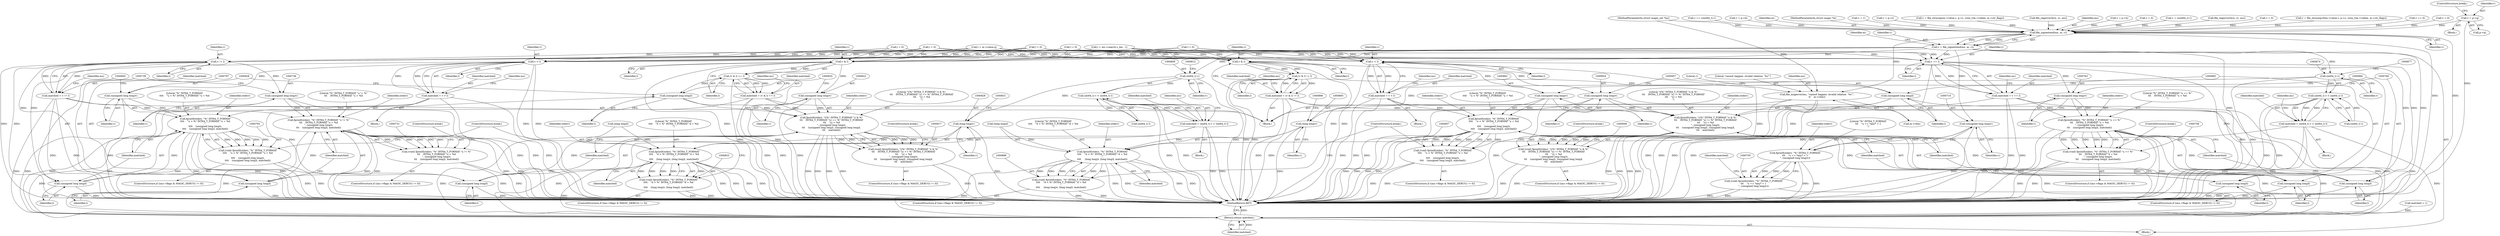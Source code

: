 digraph "0_file_74cafd7de9ec99a14f4480927580e501c8f852c3@pointer" {
"1000178" [label="(Call,v = p->q)"];
"1000686" [label="(Call,file_signextend(ms, m, v))"];
"1000684" [label="(Call,v = file_signextend(ms, m, v))"];
"1000709" [label="(Call,(unsigned long long)v)"];
"1000706" [label="(Call,fprintf(stderr, \"%\" INT64_T_FORMAT\n\t\t\t    \"u == *any* = 1\n\", (unsigned long long)v))"];
"1000704" [label="(Call,(void) fprintf(stderr, \"%\" INT64_T_FORMAT\n\t\t\t    \"u == *any* = 1\n\", (unsigned long long)v))"];
"1000719" [label="(Call,v != l)"];
"1000717" [label="(Call,matched = v != l)"];
"1000732" [label="(Call,fprintf(stderr, \"%\" INT64_T_FORMAT \"u != %\"\n\t\t\t    INT64_T_FORMAT \"u = %d\n\", (unsigned long long)v,\n\t\t\t    (unsigned long long)l, matched))"];
"1000730" [label="(Call,(void) fprintf(stderr, \"%\" INT64_T_FORMAT \"u != %\"\n\t\t\t    INT64_T_FORMAT \"u = %d\n\", (unsigned long long)v,\n\t\t\t    (unsigned long long)l, matched))"];
"1000974" [label="(Return,return matched;)"];
"1000735" [label="(Call,(unsigned long long)v)"];
"1000738" [label="(Call,(unsigned long long)l)"];
"1000746" [label="(Call,v == l)"];
"1000744" [label="(Call,matched = v == l)"];
"1000759" [label="(Call,fprintf(stderr, \"%\" INT64_T_FORMAT \"u == %\"\n\t\t\t    INT64_T_FORMAT \"u = %d\n\", (unsigned long long)v,\n\t\t\t    (unsigned long long)l, matched))"];
"1000757" [label="(Call,(void) fprintf(stderr, \"%\" INT64_T_FORMAT \"u == %\"\n\t\t\t    INT64_T_FORMAT \"u = %d\n\", (unsigned long long)v,\n\t\t\t    (unsigned long long)l, matched))"];
"1000762" [label="(Call,(unsigned long long)v)"];
"1000765" [label="(Call,(unsigned long long)l)"];
"1000780" [label="(Call,v > l)"];
"1000778" [label="(Call,matched = v > l)"];
"1000793" [label="(Call,fprintf(stderr, \"%\" INT64_T_FORMAT\n\t\t\t\t    \"u > %\" INT64_T_FORMAT \"u = %d\n\",\n\t\t\t\t    (unsigned long long)v,\n\t\t\t\t    (unsigned long long)l, matched))"];
"1000791" [label="(Call,(void) fprintf(stderr, \"%\" INT64_T_FORMAT\n\t\t\t\t    \"u > %\" INT64_T_FORMAT \"u = %d\n\",\n\t\t\t\t    (unsigned long long)v,\n\t\t\t\t    (unsigned long long)l, matched))"];
"1000796" [label="(Call,(unsigned long long)v)"];
"1000799" [label="(Call,(unsigned long long)l)"];
"1000808" [label="(Call,(int64_t) v)"];
"1000807" [label="(Call,(int64_t) v > (int64_t) l)"];
"1000805" [label="(Call,matched = (int64_t) v > (int64_t) l)"];
"1000824" [label="(Call,fprintf(stderr, \"%\" INT64_T_FORMAT\n\t\t\t\t    \"d > %\" INT64_T_FORMAT \"d = %d\n\",\n\t\t\t\t    (long long)v, (long long)l, matched))"];
"1000822" [label="(Call,(void) fprintf(stderr, \"%\" INT64_T_FORMAT\n\t\t\t\t    \"d > %\" INT64_T_FORMAT \"d = %d\n\",\n\t\t\t\t    (long long)v, (long long)l, matched))"];
"1000827" [label="(Call,(long long)v)"];
"1000845" [label="(Call,v < l)"];
"1000843" [label="(Call,matched = v < l)"];
"1000858" [label="(Call,fprintf(stderr, \"%\" INT64_T_FORMAT\n\t\t\t\t    \"u < %\" INT64_T_FORMAT \"u = %d\n\",\n\t\t\t\t    (unsigned long long)v,\n\t\t\t\t    (unsigned long long)l, matched))"];
"1000856" [label="(Call,(void) fprintf(stderr, \"%\" INT64_T_FORMAT\n\t\t\t\t    \"u < %\" INT64_T_FORMAT \"u = %d\n\",\n\t\t\t\t    (unsigned long long)v,\n\t\t\t\t    (unsigned long long)l, matched))"];
"1000861" [label="(Call,(unsigned long long)v)"];
"1000864" [label="(Call,(unsigned long long)l)"];
"1000873" [label="(Call,(int64_t) v)"];
"1000872" [label="(Call,(int64_t) v < (int64_t) l)"];
"1000870" [label="(Call,matched = (int64_t) v < (int64_t) l)"];
"1000889" [label="(Call,fprintf(stderr, \"%\" INT64_T_FORMAT\n\t\t\t\t    \"d < %\" INT64_T_FORMAT \"d = %d\n\",\n\t\t\t\t     (long long)v, (long long)l, matched))"];
"1000887" [label="(Call,(void) fprintf(stderr, \"%\" INT64_T_FORMAT\n\t\t\t\t    \"d < %\" INT64_T_FORMAT \"d = %d\n\",\n\t\t\t\t     (long long)v, (long long)l, matched))"];
"1000892" [label="(Call,(long long)v)"];
"1000904" [label="(Call,v & l)"];
"1000903" [label="(Call,(v & l) == l)"];
"1000901" [label="(Call,matched = (v & l) == l)"];
"1000918" [label="(Call,fprintf(stderr, \"((%\" INT64_T_FORMAT \"x & %\"\n\t\t\t    INT64_T_FORMAT \"x) == %\" INT64_T_FORMAT\n\t\t\t    \"x) = %d\n\", (unsigned long long)v,\n\t\t\t    (unsigned long long)l, (unsigned long long)l,\n\t\t\t    matched))"];
"1000916" [label="(Call,(void) fprintf(stderr, \"((%\" INT64_T_FORMAT \"x & %\"\n\t\t\t    INT64_T_FORMAT \"x) == %\" INT64_T_FORMAT\n\t\t\t    \"x) = %d\n\", (unsigned long long)v,\n\t\t\t    (unsigned long long)l, (unsigned long long)l,\n\t\t\t    matched))"];
"1000924" [label="(Call,(unsigned long long)l)"];
"1000927" [label="(Call,(unsigned long long)l)"];
"1000921" [label="(Call,(unsigned long long)v)"];
"1000936" [label="(Call,v & l)"];
"1000935" [label="(Call,(v & l) != l)"];
"1000933" [label="(Call,matched = (v & l) != l)"];
"1000950" [label="(Call,fprintf(stderr, \"((%\" INT64_T_FORMAT \"x & %\"\n\t\t\t    INT64_T_FORMAT \"x) != %\" INT64_T_FORMAT\n\t\t\t    \"x) = %d\n\", (unsigned long long)v,\n\t\t\t    (unsigned long long)l, (unsigned long long)l,\n\t\t\t    matched))"];
"1000948" [label="(Call,(void) fprintf(stderr, \"((%\" INT64_T_FORMAT \"x & %\"\n\t\t\t    INT64_T_FORMAT \"x) != %\" INT64_T_FORMAT\n\t\t\t    \"x) = %d\n\", (unsigned long long)v,\n\t\t\t    (unsigned long long)l, (unsigned long long)l,\n\t\t\t    matched))"];
"1000956" [label="(Call,(unsigned long long)l)"];
"1000959" [label="(Call,(unsigned long long)l)"];
"1000953" [label="(Call,(unsigned long long)v)"];
"1000965" [label="(Call,file_magerror(ms, \"cannot happen: invalid relation `%c'\",\n\t\t    m->reln))"];
"1000713" [label="(Identifier,matched)"];
"1000694" [label="(Block,)"];
"1000811" [label="(Call,(int64_t) l)"];
"1000183" [label="(ControlStructure,break;)"];
"1000179" [label="(Identifier,v)"];
"1000807" [label="(Call,(int64_t) v > (int64_t) l)"];
"1000937" [label="(Identifier,v)"];
"1000749" [label="(ControlStructure,if ((ms->flags & MAGIC_DEBUG) != 0))"];
"1000689" [label="(Identifier,v)"];
"1000952" [label="(Literal,\"((%\" INT64_T_FORMAT \"x & %\"\n\t\t\t    INT64_T_FORMAT \"x) != %\" INT64_T_FORMAT\n\t\t\t    \"x) = %d\n\")"];
"1000692" [label="(Identifier,m)"];
"1000891" [label="(Literal,\"%\" INT64_T_FORMAT\n\t\t\t\t    \"d < %\" INT64_T_FORMAT \"d = %d\n\")"];
"1000948" [label="(Call,(void) fprintf(stderr, \"((%\" INT64_T_FORMAT \"x & %\"\n\t\t\t    INT64_T_FORMAT \"x) != %\" INT64_T_FORMAT\n\t\t\t    \"x) = %d\n\", (unsigned long long)v,\n\t\t\t    (unsigned long long)l, (unsigned long long)l,\n\t\t\t    matched))"];
"1000902" [label="(Identifier,matched)"];
"1000721" [label="(Identifier,l)"];
"1000748" [label="(Identifier,l)"];
"1000866" [label="(Identifier,l)"];
"1000717" [label="(Call,matched = v != l)"];
"1000860" [label="(Literal,\"%\" INT64_T_FORMAT\n\t\t\t\t    \"u < %\" INT64_T_FORMAT \"u = %d\n\")"];
"1000761" [label="(Literal,\"%\" INT64_T_FORMAT \"u == %\"\n\t\t\t    INT64_T_FORMAT \"u = %d\n\")"];
"1000834" [label="(ControlStructure,break;)"];
"1000908" [label="(ControlStructure,if ((ms->flags & MAGIC_DEBUG) != 0))"];
"1000740" [label="(Identifier,l)"];
"1000704" [label="(Call,(void) fprintf(stderr, \"%\" INT64_T_FORMAT\n\t\t\t    \"u == *any* = 1\n\", (unsigned long long)v))"];
"1000804" [label="(Block,)"];
"1000712" [label="(Call,matched = 1)"];
"1000876" [label="(Call,(int64_t) l)"];
"1000963" [label="(ControlStructure,break;)"];
"1000747" [label="(Identifier,v)"];
"1000871" [label="(Identifier,matched)"];
"1000935" [label="(Call,(v & l) != l)"];
"1000903" [label="(Call,(v & l) == l)"];
"1000399" [label="(Call,l = 0)"];
"1000904" [label="(Call,v & l)"];
"1000973" [label="(Literal,1)"];
"1000319" [label="(Call,v = 0)"];
"1000940" [label="(ControlStructure,if ((ms->flags & MAGIC_DEBUG) != 0))"];
"1000901" [label="(Call,matched = (v & l) == l)"];
"1000879" [label="(ControlStructure,if ((ms->flags & MAGIC_DEBUG) != 0))"];
"1000808" [label="(Call,(int64_t) v)"];
"1000810" [label="(Identifier,v)"];
"1000760" [label="(Identifier,stderr)"];
"1000953" [label="(Call,(unsigned long long)v)"];
"1000829" [label="(Identifier,v)"];
"1000892" [label="(Call,(long long)v)"];
"1000178" [label="(Call,v = p->q)"];
"1000976" [label="(MethodReturn,RET)"];
"1000765" [label="(Call,(unsigned long long)l)"];
"1000737" [label="(Identifier,v)"];
"1000858" [label="(Call,fprintf(stderr, \"%\" INT64_T_FORMAT\n\t\t\t\t    \"u < %\" INT64_T_FORMAT \"u = %d\n\",\n\t\t\t\t    (unsigned long long)v,\n\t\t\t\t    (unsigned long long)l, matched))"];
"1000742" [label="(ControlStructure,break;)"];
"1000685" [label="(Identifier,v)"];
"1000762" [label="(Call,(unsigned long long)v)"];
"1000929" [label="(Identifier,l)"];
"1000131" [label="(Block,)"];
"1000764" [label="(Identifier,v)"];
"1000711" [label="(Identifier,v)"];
"1000806" [label="(Identifier,matched)"];
"1000845" [label="(Call,v < l)"];
"1000686" [label="(Call,file_signextend(ms, m, v))"];
"1000873" [label="(Call,(int64_t) v)"];
"1000863" [label="(Identifier,v)"];
"1000706" [label="(Call,fprintf(stderr, \"%\" INT64_T_FORMAT\n\t\t\t    \"u == *any* = 1\n\", (unsigned long long)v))"];
"1000959" [label="(Call,(unsigned long long)l)"];
"1000648" [label="(Call,v = (uint64_t)-1)"];
"1000975" [label="(Identifier,matched)"];
"1000918" [label="(Call,fprintf(stderr, \"((%\" INT64_T_FORMAT \"x & %\"\n\t\t\t    INT64_T_FORMAT \"x) == %\" INT64_T_FORMAT\n\t\t\t    \"x) = %d\n\", (unsigned long long)v,\n\t\t\t    (unsigned long long)l, (unsigned long long)l,\n\t\t\t    matched))"];
"1000883" [label="(Identifier,ms)"];
"1000847" [label="(Identifier,l)"];
"1000509" [label="(Call,file_regerror(&rx, rc, ms))"];
"1000325" [label="(Call,l = 0)"];
"1000795" [label="(Literal,\"%\" INT64_T_FORMAT\n\t\t\t\t    \"u > %\" INT64_T_FORMAT \"u = %d\n\")"];
"1000966" [label="(Identifier,ms)"];
"1000887" [label="(Call,(void) fprintf(stderr, \"%\" INT64_T_FORMAT\n\t\t\t\t    \"d < %\" INT64_T_FORMAT \"d = %d\n\",\n\t\t\t\t     (long long)v, (long long)l, matched))"];
"1000732" [label="(Call,fprintf(stderr, \"%\" INT64_T_FORMAT \"u != %\"\n\t\t\t    INT64_T_FORMAT \"u = %d\n\", (unsigned long long)v,\n\t\t\t    (unsigned long long)l, matched))"];
"1000524" [label="(Call,l = ms->search.s_len - 1)"];
"1000814" [label="(ControlStructure,if ((ms->flags & MAGIC_DEBUG) != 0))"];
"1000842" [label="(Block,)"];
"1000708" [label="(Literal,\"%\" INT64_T_FORMAT\n\t\t\t    \"u == *any* = 1\n\")"];
"1000402" [label="(Call,v = 0)"];
"1000852" [label="(Identifier,ms)"];
"1000825" [label="(Identifier,stderr)"];
"1000830" [label="(Call,(long long)l)"];
"1000316" [label="(Call,l = 0)"];
"1000844" [label="(Identifier,matched)"];
"1000779" [label="(Identifier,matched)"];
"1000974" [label="(Return,return matched;)"];
"1000864" [label="(Call,(unsigned long long)l)"];
"1000735" [label="(Call,(unsigned long long)v)"];
"1000919" [label="(Identifier,stderr)"];
"1000768" [label="(Identifier,matched)"];
"1000350" [label="(Call,l = 0)"];
"1000107" [label="(Call,l = m->value.q)"];
"1000744" [label="(Call,matched = v == l)"];
"1000916" [label="(Call,(void) fprintf(stderr, \"((%\" INT64_T_FORMAT \"x & %\"\n\t\t\t    INT64_T_FORMAT \"x) == %\" INT64_T_FORMAT\n\t\t\t    \"x) = %d\n\", (unsigned long long)v,\n\t\t\t    (unsigned long long)l, (unsigned long long)l,\n\t\t\t    matched))"];
"1000920" [label="(Literal,\"((%\" INT64_T_FORMAT \"x & %\"\n\t\t\t    INT64_T_FORMAT \"x) == %\" INT64_T_FORMAT\n\t\t\t    \"x) = %d\n\")"];
"1000833" [label="(Identifier,matched)"];
"1000921" [label="(Call,(unsigned long long)v)"];
"1000794" [label="(Identifier,stderr)"];
"1000955" [label="(Identifier,v)"];
"1000353" [label="(Call,v = file_strncmp16(m->value.s, p->s, (size_t)m->vallen, m->str_flags))"];
"1000759" [label="(Call,fprintf(stderr, \"%\" INT64_T_FORMAT \"u == %\"\n\t\t\t    INT64_T_FORMAT \"u = %d\n\", (unsigned long long)v,\n\t\t\t    (unsigned long long)l, matched))"];
"1000905" [label="(Identifier,v)"];
"1000956" [label="(Call,(unsigned long long)l)"];
"1000799" [label="(Call,(unsigned long long)l)"];
"1000805" [label="(Call,matched = (int64_t) v > (int64_t) l)"];
"1000962" [label="(Identifier,matched)"];
"1000793" [label="(Call,fprintf(stderr, \"%\" INT64_T_FORMAT\n\t\t\t\t    \"u > %\" INT64_T_FORMAT \"u = %d\n\",\n\t\t\t\t    (unsigned long long)v,\n\t\t\t\t    (unsigned long long)l, matched))"];
"1000103" [label="(MethodParameterIn,struct magic_set *ms)"];
"1000707" [label="(Identifier,stderr)"];
"1000930" [label="(Identifier,matched)"];
"1000859" [label="(Identifier,stderr)"];
"1000926" [label="(Identifier,l)"];
"1000720" [label="(Identifier,v)"];
"1000722" [label="(ControlStructure,if ((ms->flags & MAGIC_DEBUG) != 0))"];
"1000944" [label="(Identifier,ms)"];
"1000741" [label="(Identifier,matched)"];
"1000454" [label="(Call,v == 0)"];
"1000822" [label="(Call,(void) fprintf(stderr, \"%\" INT64_T_FORMAT\n\t\t\t\t    \"d > %\" INT64_T_FORMAT \"d = %d\n\",\n\t\t\t\t    (long long)v, (long long)l, matched))"];
"1000633" [label="(Call,v = 0)"];
"1000769" [label="(ControlStructure,break;)"];
"1000753" [label="(Identifier,ms)"];
"1000659" [label="(Call,v == (uint64_t)-1)"];
"1000783" [label="(ControlStructure,if ((ms->flags & MAGIC_DEBUG) != 0))"];
"1000950" [label="(Call,fprintf(stderr, \"((%\" INT64_T_FORMAT \"x & %\"\n\t\t\t    INT64_T_FORMAT \"x) != %\" INT64_T_FORMAT\n\t\t\t    \"x) = %d\n\", (unsigned long long)v,\n\t\t\t    (unsigned long long)l, (unsigned long long)l,\n\t\t\t    matched))"];
"1000826" [label="(Literal,\"%\" INT64_T_FORMAT\n\t\t\t\t    \"d > %\" INT64_T_FORMAT \"d = %d\n\")"];
"1000958" [label="(Identifier,l)"];
"1000924" [label="(Call,(unsigned long long)l)"];
"1000481" [label="(Call,l = 0)"];
"1000780" [label="(Call,v > l)"];
"1000719" [label="(Call,v != l)"];
"1000734" [label="(Literal,\"%\" INT64_T_FORMAT \"u != %\"\n\t\t\t    INT64_T_FORMAT \"u = %d\n\")"];
"1000861" [label="(Call,(unsigned long long)v)"];
"1000965" [label="(Call,file_magerror(ms, \"cannot happen: invalid relation `%c'\",\n\t\t    m->reln))"];
"1000746" [label="(Call,v == l)"];
"1000105" [label="(Block,)"];
"1000791" [label="(Call,(void) fprintf(stderr, \"%\" INT64_T_FORMAT\n\t\t\t\t    \"u > %\" INT64_T_FORMAT \"u = %d\n\",\n\t\t\t\t    (unsigned long long)v,\n\t\t\t\t    (unsigned long long)l, matched))"];
"1000133" [label="(Call,v = p->b)"];
"1000843" [label="(Call,matched = v < l)"];
"1000802" [label="(Identifier,matched)"];
"1000796" [label="(Call,(unsigned long long)v)"];
"1000912" [label="(Identifier,ms)"];
"1000923" [label="(Identifier,v)"];
"1000968" [label="(Call,m->reln)"];
"1000738" [label="(Call,(unsigned long long)l)"];
"1000927" [label="(Call,(unsigned long long)l)"];
"1000180" [label="(Call,p->q)"];
"1000931" [label="(ControlStructure,break;)"];
"1000801" [label="(Identifier,l)"];
"1000869" [label="(Block,)"];
"1000894" [label="(Identifier,v)"];
"1000688" [label="(Identifier,m)"];
"1000777" [label="(Block,)"];
"1000787" [label="(Identifier,ms)"];
"1000856" [label="(Call,(void) fprintf(stderr, \"%\" INT64_T_FORMAT\n\t\t\t\t    \"u < %\" INT64_T_FORMAT \"u = %d\n\",\n\t\t\t\t    (unsigned long long)v,\n\t\t\t\t    (unsigned long long)l, matched))"];
"1000684" [label="(Call,v = file_signextend(ms, m, v))"];
"1000933" [label="(Call,matched = (v & l) != l)"];
"1000875" [label="(Identifier,v)"];
"1000870" [label="(Call,matched = (int64_t) v < (int64_t) l)"];
"1000907" [label="(Identifier,l)"];
"1000798" [label="(Identifier,v)"];
"1000906" [label="(Identifier,l)"];
"1000781" [label="(Identifier,v)"];
"1000939" [label="(Identifier,l)"];
"1000846" [label="(Identifier,v)"];
"1000867" [label="(Identifier,matched)"];
"1000104" [label="(MethodParameterIn,struct magic *m)"];
"1000718" [label="(Identifier,matched)"];
"1000890" [label="(Identifier,stderr)"];
"1000827" [label="(Call,(long long)v)"];
"1000696" [label="(ControlStructure,if ((ms->flags & MAGIC_DEBUG) != 0))"];
"1000967" [label="(Literal,\"cannot happen: invalid relation `%c'\")"];
"1000848" [label="(ControlStructure,if ((ms->flags & MAGIC_DEBUG) != 0))"];
"1000745" [label="(Identifier,matched)"];
"1000638" [label="(Call,v = 1)"];
"1000782" [label="(Identifier,l)"];
"1000160" [label="(Call,v = p->l)"];
"1000818" [label="(Identifier,ms)"];
"1000767" [label="(Identifier,l)"];
"1000936" [label="(Call,v & l)"];
"1000733" [label="(Identifier,stderr)"];
"1000961" [label="(Identifier,l)"];
"1000726" [label="(Identifier,ms)"];
"1000757" [label="(Call,(void) fprintf(stderr, \"%\" INT64_T_FORMAT \"u == %\"\n\t\t\t    INT64_T_FORMAT \"u = %d\n\", (unsigned long long)v,\n\t\t\t    (unsigned long long)l, matched))"];
"1000778" [label="(Call,matched = v > l)"];
"1000934" [label="(Identifier,matched)"];
"1000872" [label="(Call,(int64_t) v < (int64_t) l)"];
"1000328" [label="(Call,v = file_strncmp(m->value.s, p->s, (size_t)m->vallen, m->str_flags))"];
"1000899" [label="(ControlStructure,break;)"];
"1000951" [label="(Identifier,stderr)"];
"1000730" [label="(Call,(void) fprintf(stderr, \"%\" INT64_T_FORMAT \"u != %\"\n\t\t\t    INT64_T_FORMAT \"u = %d\n\", (unsigned long long)v,\n\t\t\t    (unsigned long long)l, matched))"];
"1000938" [label="(Identifier,l)"];
"1000643" [label="(Call,file_regerror(&rx, rc, ms))"];
"1000709" [label="(Call,(unsigned long long)v)"];
"1000889" [label="(Call,fprintf(stderr, \"%\" INT64_T_FORMAT\n\t\t\t\t    \"d < %\" INT64_T_FORMAT \"d = %d\n\",\n\t\t\t\t     (long long)v, (long long)l, matched))"];
"1000895" [label="(Call,(long long)l)"];
"1000898" [label="(Identifier,matched)"];
"1000687" [label="(Identifier,ms)"];
"1000142" [label="(Call,v = p->h)"];
"1000824" [label="(Call,fprintf(stderr, \"%\" INT64_T_FORMAT\n\t\t\t\t    \"d > %\" INT64_T_FORMAT \"d = %d\n\",\n\t\t\t\t    (long long)v, (long long)l, matched))"];
"1000178" -> "1000131"  [label="AST: "];
"1000178" -> "1000180"  [label="CFG: "];
"1000179" -> "1000178"  [label="AST: "];
"1000180" -> "1000178"  [label="AST: "];
"1000183" -> "1000178"  [label="CFG: "];
"1000178" -> "1000976"  [label="DDG: "];
"1000178" -> "1000686"  [label="DDG: "];
"1000686" -> "1000684"  [label="AST: "];
"1000686" -> "1000689"  [label="CFG: "];
"1000687" -> "1000686"  [label="AST: "];
"1000688" -> "1000686"  [label="AST: "];
"1000689" -> "1000686"  [label="AST: "];
"1000684" -> "1000686"  [label="CFG: "];
"1000686" -> "1000976"  [label="DDG: "];
"1000686" -> "1000976"  [label="DDG: "];
"1000686" -> "1000684"  [label="DDG: "];
"1000686" -> "1000684"  [label="DDG: "];
"1000686" -> "1000684"  [label="DDG: "];
"1000509" -> "1000686"  [label="DDG: "];
"1000643" -> "1000686"  [label="DDG: "];
"1000103" -> "1000686"  [label="DDG: "];
"1000104" -> "1000686"  [label="DDG: "];
"1000454" -> "1000686"  [label="DDG: "];
"1000638" -> "1000686"  [label="DDG: "];
"1000659" -> "1000686"  [label="DDG: "];
"1000133" -> "1000686"  [label="DDG: "];
"1000402" -> "1000686"  [label="DDG: "];
"1000328" -> "1000686"  [label="DDG: "];
"1000648" -> "1000686"  [label="DDG: "];
"1000142" -> "1000686"  [label="DDG: "];
"1000353" -> "1000686"  [label="DDG: "];
"1000319" -> "1000686"  [label="DDG: "];
"1000633" -> "1000686"  [label="DDG: "];
"1000160" -> "1000686"  [label="DDG: "];
"1000686" -> "1000965"  [label="DDG: "];
"1000684" -> "1000105"  [label="AST: "];
"1000685" -> "1000684"  [label="AST: "];
"1000692" -> "1000684"  [label="CFG: "];
"1000684" -> "1000976"  [label="DDG: "];
"1000684" -> "1000976"  [label="DDG: "];
"1000684" -> "1000709"  [label="DDG: "];
"1000684" -> "1000719"  [label="DDG: "];
"1000684" -> "1000746"  [label="DDG: "];
"1000684" -> "1000780"  [label="DDG: "];
"1000684" -> "1000808"  [label="DDG: "];
"1000684" -> "1000845"  [label="DDG: "];
"1000684" -> "1000873"  [label="DDG: "];
"1000684" -> "1000904"  [label="DDG: "];
"1000684" -> "1000936"  [label="DDG: "];
"1000709" -> "1000706"  [label="AST: "];
"1000709" -> "1000711"  [label="CFG: "];
"1000710" -> "1000709"  [label="AST: "];
"1000711" -> "1000709"  [label="AST: "];
"1000706" -> "1000709"  [label="CFG: "];
"1000709" -> "1000976"  [label="DDG: "];
"1000709" -> "1000706"  [label="DDG: "];
"1000706" -> "1000704"  [label="AST: "];
"1000707" -> "1000706"  [label="AST: "];
"1000708" -> "1000706"  [label="AST: "];
"1000704" -> "1000706"  [label="CFG: "];
"1000706" -> "1000976"  [label="DDG: "];
"1000706" -> "1000976"  [label="DDG: "];
"1000706" -> "1000704"  [label="DDG: "];
"1000706" -> "1000704"  [label="DDG: "];
"1000706" -> "1000704"  [label="DDG: "];
"1000704" -> "1000696"  [label="AST: "];
"1000705" -> "1000704"  [label="AST: "];
"1000713" -> "1000704"  [label="CFG: "];
"1000704" -> "1000976"  [label="DDG: "];
"1000704" -> "1000976"  [label="DDG: "];
"1000719" -> "1000717"  [label="AST: "];
"1000719" -> "1000721"  [label="CFG: "];
"1000720" -> "1000719"  [label="AST: "];
"1000721" -> "1000719"  [label="AST: "];
"1000717" -> "1000719"  [label="CFG: "];
"1000719" -> "1000976"  [label="DDG: "];
"1000719" -> "1000976"  [label="DDG: "];
"1000719" -> "1000717"  [label="DDG: "];
"1000719" -> "1000717"  [label="DDG: "];
"1000325" -> "1000719"  [label="DDG: "];
"1000524" -> "1000719"  [label="DDG: "];
"1000107" -> "1000719"  [label="DDG: "];
"1000350" -> "1000719"  [label="DDG: "];
"1000399" -> "1000719"  [label="DDG: "];
"1000481" -> "1000719"  [label="DDG: "];
"1000316" -> "1000719"  [label="DDG: "];
"1000719" -> "1000735"  [label="DDG: "];
"1000719" -> "1000738"  [label="DDG: "];
"1000717" -> "1000694"  [label="AST: "];
"1000718" -> "1000717"  [label="AST: "];
"1000726" -> "1000717"  [label="CFG: "];
"1000717" -> "1000976"  [label="DDG: "];
"1000717" -> "1000976"  [label="DDG: "];
"1000717" -> "1000732"  [label="DDG: "];
"1000717" -> "1000974"  [label="DDG: "];
"1000732" -> "1000730"  [label="AST: "];
"1000732" -> "1000741"  [label="CFG: "];
"1000733" -> "1000732"  [label="AST: "];
"1000734" -> "1000732"  [label="AST: "];
"1000735" -> "1000732"  [label="AST: "];
"1000738" -> "1000732"  [label="AST: "];
"1000741" -> "1000732"  [label="AST: "];
"1000730" -> "1000732"  [label="CFG: "];
"1000732" -> "1000976"  [label="DDG: "];
"1000732" -> "1000976"  [label="DDG: "];
"1000732" -> "1000976"  [label="DDG: "];
"1000732" -> "1000976"  [label="DDG: "];
"1000732" -> "1000730"  [label="DDG: "];
"1000732" -> "1000730"  [label="DDG: "];
"1000732" -> "1000730"  [label="DDG: "];
"1000732" -> "1000730"  [label="DDG: "];
"1000732" -> "1000730"  [label="DDG: "];
"1000735" -> "1000732"  [label="DDG: "];
"1000738" -> "1000732"  [label="DDG: "];
"1000732" -> "1000974"  [label="DDG: "];
"1000730" -> "1000722"  [label="AST: "];
"1000731" -> "1000730"  [label="AST: "];
"1000742" -> "1000730"  [label="CFG: "];
"1000730" -> "1000976"  [label="DDG: "];
"1000730" -> "1000976"  [label="DDG: "];
"1000974" -> "1000105"  [label="AST: "];
"1000974" -> "1000975"  [label="CFG: "];
"1000975" -> "1000974"  [label="AST: "];
"1000976" -> "1000974"  [label="CFG: "];
"1000974" -> "1000976"  [label="DDG: "];
"1000975" -> "1000974"  [label="DDG: "];
"1000858" -> "1000974"  [label="DDG: "];
"1000843" -> "1000974"  [label="DDG: "];
"1000933" -> "1000974"  [label="DDG: "];
"1000793" -> "1000974"  [label="DDG: "];
"1000744" -> "1000974"  [label="DDG: "];
"1000889" -> "1000974"  [label="DDG: "];
"1000950" -> "1000974"  [label="DDG: "];
"1000712" -> "1000974"  [label="DDG: "];
"1000824" -> "1000974"  [label="DDG: "];
"1000870" -> "1000974"  [label="DDG: "];
"1000805" -> "1000974"  [label="DDG: "];
"1000918" -> "1000974"  [label="DDG: "];
"1000778" -> "1000974"  [label="DDG: "];
"1000901" -> "1000974"  [label="DDG: "];
"1000759" -> "1000974"  [label="DDG: "];
"1000735" -> "1000737"  [label="CFG: "];
"1000736" -> "1000735"  [label="AST: "];
"1000737" -> "1000735"  [label="AST: "];
"1000739" -> "1000735"  [label="CFG: "];
"1000735" -> "1000976"  [label="DDG: "];
"1000738" -> "1000740"  [label="CFG: "];
"1000739" -> "1000738"  [label="AST: "];
"1000740" -> "1000738"  [label="AST: "];
"1000741" -> "1000738"  [label="CFG: "];
"1000738" -> "1000976"  [label="DDG: "];
"1000746" -> "1000744"  [label="AST: "];
"1000746" -> "1000748"  [label="CFG: "];
"1000747" -> "1000746"  [label="AST: "];
"1000748" -> "1000746"  [label="AST: "];
"1000744" -> "1000746"  [label="CFG: "];
"1000746" -> "1000976"  [label="DDG: "];
"1000746" -> "1000976"  [label="DDG: "];
"1000746" -> "1000744"  [label="DDG: "];
"1000746" -> "1000744"  [label="DDG: "];
"1000325" -> "1000746"  [label="DDG: "];
"1000524" -> "1000746"  [label="DDG: "];
"1000107" -> "1000746"  [label="DDG: "];
"1000350" -> "1000746"  [label="DDG: "];
"1000399" -> "1000746"  [label="DDG: "];
"1000481" -> "1000746"  [label="DDG: "];
"1000316" -> "1000746"  [label="DDG: "];
"1000746" -> "1000762"  [label="DDG: "];
"1000746" -> "1000765"  [label="DDG: "];
"1000744" -> "1000694"  [label="AST: "];
"1000745" -> "1000744"  [label="AST: "];
"1000753" -> "1000744"  [label="CFG: "];
"1000744" -> "1000976"  [label="DDG: "];
"1000744" -> "1000976"  [label="DDG: "];
"1000744" -> "1000759"  [label="DDG: "];
"1000759" -> "1000757"  [label="AST: "];
"1000759" -> "1000768"  [label="CFG: "];
"1000760" -> "1000759"  [label="AST: "];
"1000761" -> "1000759"  [label="AST: "];
"1000762" -> "1000759"  [label="AST: "];
"1000765" -> "1000759"  [label="AST: "];
"1000768" -> "1000759"  [label="AST: "];
"1000757" -> "1000759"  [label="CFG: "];
"1000759" -> "1000976"  [label="DDG: "];
"1000759" -> "1000976"  [label="DDG: "];
"1000759" -> "1000976"  [label="DDG: "];
"1000759" -> "1000976"  [label="DDG: "];
"1000759" -> "1000757"  [label="DDG: "];
"1000759" -> "1000757"  [label="DDG: "];
"1000759" -> "1000757"  [label="DDG: "];
"1000759" -> "1000757"  [label="DDG: "];
"1000759" -> "1000757"  [label="DDG: "];
"1000762" -> "1000759"  [label="DDG: "];
"1000765" -> "1000759"  [label="DDG: "];
"1000757" -> "1000749"  [label="AST: "];
"1000758" -> "1000757"  [label="AST: "];
"1000769" -> "1000757"  [label="CFG: "];
"1000757" -> "1000976"  [label="DDG: "];
"1000757" -> "1000976"  [label="DDG: "];
"1000762" -> "1000764"  [label="CFG: "];
"1000763" -> "1000762"  [label="AST: "];
"1000764" -> "1000762"  [label="AST: "];
"1000766" -> "1000762"  [label="CFG: "];
"1000762" -> "1000976"  [label="DDG: "];
"1000765" -> "1000767"  [label="CFG: "];
"1000766" -> "1000765"  [label="AST: "];
"1000767" -> "1000765"  [label="AST: "];
"1000768" -> "1000765"  [label="CFG: "];
"1000765" -> "1000976"  [label="DDG: "];
"1000780" -> "1000778"  [label="AST: "];
"1000780" -> "1000782"  [label="CFG: "];
"1000781" -> "1000780"  [label="AST: "];
"1000782" -> "1000780"  [label="AST: "];
"1000778" -> "1000780"  [label="CFG: "];
"1000780" -> "1000976"  [label="DDG: "];
"1000780" -> "1000976"  [label="DDG: "];
"1000780" -> "1000778"  [label="DDG: "];
"1000780" -> "1000778"  [label="DDG: "];
"1000325" -> "1000780"  [label="DDG: "];
"1000524" -> "1000780"  [label="DDG: "];
"1000107" -> "1000780"  [label="DDG: "];
"1000350" -> "1000780"  [label="DDG: "];
"1000399" -> "1000780"  [label="DDG: "];
"1000481" -> "1000780"  [label="DDG: "];
"1000316" -> "1000780"  [label="DDG: "];
"1000780" -> "1000796"  [label="DDG: "];
"1000780" -> "1000799"  [label="DDG: "];
"1000778" -> "1000777"  [label="AST: "];
"1000779" -> "1000778"  [label="AST: "];
"1000787" -> "1000778"  [label="CFG: "];
"1000778" -> "1000976"  [label="DDG: "];
"1000778" -> "1000976"  [label="DDG: "];
"1000778" -> "1000793"  [label="DDG: "];
"1000793" -> "1000791"  [label="AST: "];
"1000793" -> "1000802"  [label="CFG: "];
"1000794" -> "1000793"  [label="AST: "];
"1000795" -> "1000793"  [label="AST: "];
"1000796" -> "1000793"  [label="AST: "];
"1000799" -> "1000793"  [label="AST: "];
"1000802" -> "1000793"  [label="AST: "];
"1000791" -> "1000793"  [label="CFG: "];
"1000793" -> "1000976"  [label="DDG: "];
"1000793" -> "1000976"  [label="DDG: "];
"1000793" -> "1000976"  [label="DDG: "];
"1000793" -> "1000976"  [label="DDG: "];
"1000793" -> "1000791"  [label="DDG: "];
"1000793" -> "1000791"  [label="DDG: "];
"1000793" -> "1000791"  [label="DDG: "];
"1000793" -> "1000791"  [label="DDG: "];
"1000793" -> "1000791"  [label="DDG: "];
"1000796" -> "1000793"  [label="DDG: "];
"1000799" -> "1000793"  [label="DDG: "];
"1000791" -> "1000783"  [label="AST: "];
"1000792" -> "1000791"  [label="AST: "];
"1000834" -> "1000791"  [label="CFG: "];
"1000791" -> "1000976"  [label="DDG: "];
"1000791" -> "1000976"  [label="DDG: "];
"1000796" -> "1000798"  [label="CFG: "];
"1000797" -> "1000796"  [label="AST: "];
"1000798" -> "1000796"  [label="AST: "];
"1000800" -> "1000796"  [label="CFG: "];
"1000796" -> "1000976"  [label="DDG: "];
"1000799" -> "1000801"  [label="CFG: "];
"1000800" -> "1000799"  [label="AST: "];
"1000801" -> "1000799"  [label="AST: "];
"1000802" -> "1000799"  [label="CFG: "];
"1000799" -> "1000976"  [label="DDG: "];
"1000808" -> "1000807"  [label="AST: "];
"1000808" -> "1000810"  [label="CFG: "];
"1000809" -> "1000808"  [label="AST: "];
"1000810" -> "1000808"  [label="AST: "];
"1000812" -> "1000808"  [label="CFG: "];
"1000808" -> "1000976"  [label="DDG: "];
"1000808" -> "1000807"  [label="DDG: "];
"1000808" -> "1000827"  [label="DDG: "];
"1000807" -> "1000805"  [label="AST: "];
"1000807" -> "1000811"  [label="CFG: "];
"1000811" -> "1000807"  [label="AST: "];
"1000805" -> "1000807"  [label="CFG: "];
"1000807" -> "1000976"  [label="DDG: "];
"1000807" -> "1000976"  [label="DDG: "];
"1000807" -> "1000805"  [label="DDG: "];
"1000807" -> "1000805"  [label="DDG: "];
"1000811" -> "1000807"  [label="DDG: "];
"1000805" -> "1000804"  [label="AST: "];
"1000806" -> "1000805"  [label="AST: "];
"1000818" -> "1000805"  [label="CFG: "];
"1000805" -> "1000976"  [label="DDG: "];
"1000805" -> "1000976"  [label="DDG: "];
"1000805" -> "1000824"  [label="DDG: "];
"1000824" -> "1000822"  [label="AST: "];
"1000824" -> "1000833"  [label="CFG: "];
"1000825" -> "1000824"  [label="AST: "];
"1000826" -> "1000824"  [label="AST: "];
"1000827" -> "1000824"  [label="AST: "];
"1000830" -> "1000824"  [label="AST: "];
"1000833" -> "1000824"  [label="AST: "];
"1000822" -> "1000824"  [label="CFG: "];
"1000824" -> "1000976"  [label="DDG: "];
"1000824" -> "1000976"  [label="DDG: "];
"1000824" -> "1000976"  [label="DDG: "];
"1000824" -> "1000976"  [label="DDG: "];
"1000824" -> "1000822"  [label="DDG: "];
"1000824" -> "1000822"  [label="DDG: "];
"1000824" -> "1000822"  [label="DDG: "];
"1000824" -> "1000822"  [label="DDG: "];
"1000824" -> "1000822"  [label="DDG: "];
"1000827" -> "1000824"  [label="DDG: "];
"1000830" -> "1000824"  [label="DDG: "];
"1000822" -> "1000814"  [label="AST: "];
"1000823" -> "1000822"  [label="AST: "];
"1000834" -> "1000822"  [label="CFG: "];
"1000822" -> "1000976"  [label="DDG: "];
"1000822" -> "1000976"  [label="DDG: "];
"1000827" -> "1000829"  [label="CFG: "];
"1000828" -> "1000827"  [label="AST: "];
"1000829" -> "1000827"  [label="AST: "];
"1000831" -> "1000827"  [label="CFG: "];
"1000827" -> "1000976"  [label="DDG: "];
"1000845" -> "1000843"  [label="AST: "];
"1000845" -> "1000847"  [label="CFG: "];
"1000846" -> "1000845"  [label="AST: "];
"1000847" -> "1000845"  [label="AST: "];
"1000843" -> "1000845"  [label="CFG: "];
"1000845" -> "1000976"  [label="DDG: "];
"1000845" -> "1000976"  [label="DDG: "];
"1000845" -> "1000843"  [label="DDG: "];
"1000845" -> "1000843"  [label="DDG: "];
"1000325" -> "1000845"  [label="DDG: "];
"1000524" -> "1000845"  [label="DDG: "];
"1000107" -> "1000845"  [label="DDG: "];
"1000350" -> "1000845"  [label="DDG: "];
"1000399" -> "1000845"  [label="DDG: "];
"1000481" -> "1000845"  [label="DDG: "];
"1000316" -> "1000845"  [label="DDG: "];
"1000845" -> "1000861"  [label="DDG: "];
"1000845" -> "1000864"  [label="DDG: "];
"1000843" -> "1000842"  [label="AST: "];
"1000844" -> "1000843"  [label="AST: "];
"1000852" -> "1000843"  [label="CFG: "];
"1000843" -> "1000976"  [label="DDG: "];
"1000843" -> "1000976"  [label="DDG: "];
"1000843" -> "1000858"  [label="DDG: "];
"1000858" -> "1000856"  [label="AST: "];
"1000858" -> "1000867"  [label="CFG: "];
"1000859" -> "1000858"  [label="AST: "];
"1000860" -> "1000858"  [label="AST: "];
"1000861" -> "1000858"  [label="AST: "];
"1000864" -> "1000858"  [label="AST: "];
"1000867" -> "1000858"  [label="AST: "];
"1000856" -> "1000858"  [label="CFG: "];
"1000858" -> "1000976"  [label="DDG: "];
"1000858" -> "1000976"  [label="DDG: "];
"1000858" -> "1000976"  [label="DDG: "];
"1000858" -> "1000976"  [label="DDG: "];
"1000858" -> "1000856"  [label="DDG: "];
"1000858" -> "1000856"  [label="DDG: "];
"1000858" -> "1000856"  [label="DDG: "];
"1000858" -> "1000856"  [label="DDG: "];
"1000858" -> "1000856"  [label="DDG: "];
"1000861" -> "1000858"  [label="DDG: "];
"1000864" -> "1000858"  [label="DDG: "];
"1000856" -> "1000848"  [label="AST: "];
"1000857" -> "1000856"  [label="AST: "];
"1000899" -> "1000856"  [label="CFG: "];
"1000856" -> "1000976"  [label="DDG: "];
"1000856" -> "1000976"  [label="DDG: "];
"1000861" -> "1000863"  [label="CFG: "];
"1000862" -> "1000861"  [label="AST: "];
"1000863" -> "1000861"  [label="AST: "];
"1000865" -> "1000861"  [label="CFG: "];
"1000861" -> "1000976"  [label="DDG: "];
"1000864" -> "1000866"  [label="CFG: "];
"1000865" -> "1000864"  [label="AST: "];
"1000866" -> "1000864"  [label="AST: "];
"1000867" -> "1000864"  [label="CFG: "];
"1000864" -> "1000976"  [label="DDG: "];
"1000873" -> "1000872"  [label="AST: "];
"1000873" -> "1000875"  [label="CFG: "];
"1000874" -> "1000873"  [label="AST: "];
"1000875" -> "1000873"  [label="AST: "];
"1000877" -> "1000873"  [label="CFG: "];
"1000873" -> "1000976"  [label="DDG: "];
"1000873" -> "1000872"  [label="DDG: "];
"1000873" -> "1000892"  [label="DDG: "];
"1000872" -> "1000870"  [label="AST: "];
"1000872" -> "1000876"  [label="CFG: "];
"1000876" -> "1000872"  [label="AST: "];
"1000870" -> "1000872"  [label="CFG: "];
"1000872" -> "1000976"  [label="DDG: "];
"1000872" -> "1000976"  [label="DDG: "];
"1000872" -> "1000870"  [label="DDG: "];
"1000872" -> "1000870"  [label="DDG: "];
"1000876" -> "1000872"  [label="DDG: "];
"1000870" -> "1000869"  [label="AST: "];
"1000871" -> "1000870"  [label="AST: "];
"1000883" -> "1000870"  [label="CFG: "];
"1000870" -> "1000976"  [label="DDG: "];
"1000870" -> "1000976"  [label="DDG: "];
"1000870" -> "1000889"  [label="DDG: "];
"1000889" -> "1000887"  [label="AST: "];
"1000889" -> "1000898"  [label="CFG: "];
"1000890" -> "1000889"  [label="AST: "];
"1000891" -> "1000889"  [label="AST: "];
"1000892" -> "1000889"  [label="AST: "];
"1000895" -> "1000889"  [label="AST: "];
"1000898" -> "1000889"  [label="AST: "];
"1000887" -> "1000889"  [label="CFG: "];
"1000889" -> "1000976"  [label="DDG: "];
"1000889" -> "1000976"  [label="DDG: "];
"1000889" -> "1000976"  [label="DDG: "];
"1000889" -> "1000976"  [label="DDG: "];
"1000889" -> "1000887"  [label="DDG: "];
"1000889" -> "1000887"  [label="DDG: "];
"1000889" -> "1000887"  [label="DDG: "];
"1000889" -> "1000887"  [label="DDG: "];
"1000889" -> "1000887"  [label="DDG: "];
"1000892" -> "1000889"  [label="DDG: "];
"1000895" -> "1000889"  [label="DDG: "];
"1000887" -> "1000879"  [label="AST: "];
"1000888" -> "1000887"  [label="AST: "];
"1000899" -> "1000887"  [label="CFG: "];
"1000887" -> "1000976"  [label="DDG: "];
"1000887" -> "1000976"  [label="DDG: "];
"1000892" -> "1000894"  [label="CFG: "];
"1000893" -> "1000892"  [label="AST: "];
"1000894" -> "1000892"  [label="AST: "];
"1000896" -> "1000892"  [label="CFG: "];
"1000892" -> "1000976"  [label="DDG: "];
"1000904" -> "1000903"  [label="AST: "];
"1000904" -> "1000906"  [label="CFG: "];
"1000905" -> "1000904"  [label="AST: "];
"1000906" -> "1000904"  [label="AST: "];
"1000907" -> "1000904"  [label="CFG: "];
"1000904" -> "1000976"  [label="DDG: "];
"1000904" -> "1000903"  [label="DDG: "];
"1000904" -> "1000903"  [label="DDG: "];
"1000325" -> "1000904"  [label="DDG: "];
"1000524" -> "1000904"  [label="DDG: "];
"1000107" -> "1000904"  [label="DDG: "];
"1000350" -> "1000904"  [label="DDG: "];
"1000399" -> "1000904"  [label="DDG: "];
"1000481" -> "1000904"  [label="DDG: "];
"1000316" -> "1000904"  [label="DDG: "];
"1000904" -> "1000921"  [label="DDG: "];
"1000903" -> "1000901"  [label="AST: "];
"1000903" -> "1000907"  [label="CFG: "];
"1000907" -> "1000903"  [label="AST: "];
"1000901" -> "1000903"  [label="CFG: "];
"1000903" -> "1000976"  [label="DDG: "];
"1000903" -> "1000976"  [label="DDG: "];
"1000903" -> "1000901"  [label="DDG: "];
"1000903" -> "1000901"  [label="DDG: "];
"1000903" -> "1000924"  [label="DDG: "];
"1000901" -> "1000694"  [label="AST: "];
"1000902" -> "1000901"  [label="AST: "];
"1000912" -> "1000901"  [label="CFG: "];
"1000901" -> "1000976"  [label="DDG: "];
"1000901" -> "1000976"  [label="DDG: "];
"1000901" -> "1000918"  [label="DDG: "];
"1000918" -> "1000916"  [label="AST: "];
"1000918" -> "1000930"  [label="CFG: "];
"1000919" -> "1000918"  [label="AST: "];
"1000920" -> "1000918"  [label="AST: "];
"1000921" -> "1000918"  [label="AST: "];
"1000924" -> "1000918"  [label="AST: "];
"1000927" -> "1000918"  [label="AST: "];
"1000930" -> "1000918"  [label="AST: "];
"1000916" -> "1000918"  [label="CFG: "];
"1000918" -> "1000976"  [label="DDG: "];
"1000918" -> "1000976"  [label="DDG: "];
"1000918" -> "1000976"  [label="DDG: "];
"1000918" -> "1000976"  [label="DDG: "];
"1000918" -> "1000916"  [label="DDG: "];
"1000918" -> "1000916"  [label="DDG: "];
"1000918" -> "1000916"  [label="DDG: "];
"1000918" -> "1000916"  [label="DDG: "];
"1000918" -> "1000916"  [label="DDG: "];
"1000921" -> "1000918"  [label="DDG: "];
"1000924" -> "1000918"  [label="DDG: "];
"1000927" -> "1000918"  [label="DDG: "];
"1000916" -> "1000908"  [label="AST: "];
"1000917" -> "1000916"  [label="AST: "];
"1000931" -> "1000916"  [label="CFG: "];
"1000916" -> "1000976"  [label="DDG: "];
"1000916" -> "1000976"  [label="DDG: "];
"1000924" -> "1000926"  [label="CFG: "];
"1000925" -> "1000924"  [label="AST: "];
"1000926" -> "1000924"  [label="AST: "];
"1000928" -> "1000924"  [label="CFG: "];
"1000924" -> "1000927"  [label="DDG: "];
"1000927" -> "1000929"  [label="CFG: "];
"1000928" -> "1000927"  [label="AST: "];
"1000929" -> "1000927"  [label="AST: "];
"1000930" -> "1000927"  [label="CFG: "];
"1000927" -> "1000976"  [label="DDG: "];
"1000921" -> "1000923"  [label="CFG: "];
"1000922" -> "1000921"  [label="AST: "];
"1000923" -> "1000921"  [label="AST: "];
"1000925" -> "1000921"  [label="CFG: "];
"1000921" -> "1000976"  [label="DDG: "];
"1000936" -> "1000935"  [label="AST: "];
"1000936" -> "1000938"  [label="CFG: "];
"1000937" -> "1000936"  [label="AST: "];
"1000938" -> "1000936"  [label="AST: "];
"1000939" -> "1000936"  [label="CFG: "];
"1000936" -> "1000976"  [label="DDG: "];
"1000936" -> "1000935"  [label="DDG: "];
"1000936" -> "1000935"  [label="DDG: "];
"1000325" -> "1000936"  [label="DDG: "];
"1000524" -> "1000936"  [label="DDG: "];
"1000107" -> "1000936"  [label="DDG: "];
"1000350" -> "1000936"  [label="DDG: "];
"1000399" -> "1000936"  [label="DDG: "];
"1000481" -> "1000936"  [label="DDG: "];
"1000316" -> "1000936"  [label="DDG: "];
"1000936" -> "1000953"  [label="DDG: "];
"1000935" -> "1000933"  [label="AST: "];
"1000935" -> "1000939"  [label="CFG: "];
"1000939" -> "1000935"  [label="AST: "];
"1000933" -> "1000935"  [label="CFG: "];
"1000935" -> "1000976"  [label="DDG: "];
"1000935" -> "1000976"  [label="DDG: "];
"1000935" -> "1000933"  [label="DDG: "];
"1000935" -> "1000933"  [label="DDG: "];
"1000935" -> "1000956"  [label="DDG: "];
"1000933" -> "1000694"  [label="AST: "];
"1000934" -> "1000933"  [label="AST: "];
"1000944" -> "1000933"  [label="CFG: "];
"1000933" -> "1000976"  [label="DDG: "];
"1000933" -> "1000976"  [label="DDG: "];
"1000933" -> "1000950"  [label="DDG: "];
"1000950" -> "1000948"  [label="AST: "];
"1000950" -> "1000962"  [label="CFG: "];
"1000951" -> "1000950"  [label="AST: "];
"1000952" -> "1000950"  [label="AST: "];
"1000953" -> "1000950"  [label="AST: "];
"1000956" -> "1000950"  [label="AST: "];
"1000959" -> "1000950"  [label="AST: "];
"1000962" -> "1000950"  [label="AST: "];
"1000948" -> "1000950"  [label="CFG: "];
"1000950" -> "1000976"  [label="DDG: "];
"1000950" -> "1000976"  [label="DDG: "];
"1000950" -> "1000976"  [label="DDG: "];
"1000950" -> "1000976"  [label="DDG: "];
"1000950" -> "1000948"  [label="DDG: "];
"1000950" -> "1000948"  [label="DDG: "];
"1000950" -> "1000948"  [label="DDG: "];
"1000950" -> "1000948"  [label="DDG: "];
"1000950" -> "1000948"  [label="DDG: "];
"1000953" -> "1000950"  [label="DDG: "];
"1000956" -> "1000950"  [label="DDG: "];
"1000959" -> "1000950"  [label="DDG: "];
"1000948" -> "1000940"  [label="AST: "];
"1000949" -> "1000948"  [label="AST: "];
"1000963" -> "1000948"  [label="CFG: "];
"1000948" -> "1000976"  [label="DDG: "];
"1000948" -> "1000976"  [label="DDG: "];
"1000956" -> "1000958"  [label="CFG: "];
"1000957" -> "1000956"  [label="AST: "];
"1000958" -> "1000956"  [label="AST: "];
"1000960" -> "1000956"  [label="CFG: "];
"1000956" -> "1000959"  [label="DDG: "];
"1000959" -> "1000961"  [label="CFG: "];
"1000960" -> "1000959"  [label="AST: "];
"1000961" -> "1000959"  [label="AST: "];
"1000962" -> "1000959"  [label="CFG: "];
"1000959" -> "1000976"  [label="DDG: "];
"1000953" -> "1000955"  [label="CFG: "];
"1000954" -> "1000953"  [label="AST: "];
"1000955" -> "1000953"  [label="AST: "];
"1000957" -> "1000953"  [label="CFG: "];
"1000953" -> "1000976"  [label="DDG: "];
"1000965" -> "1000694"  [label="AST: "];
"1000965" -> "1000968"  [label="CFG: "];
"1000966" -> "1000965"  [label="AST: "];
"1000967" -> "1000965"  [label="AST: "];
"1000968" -> "1000965"  [label="AST: "];
"1000973" -> "1000965"  [label="CFG: "];
"1000965" -> "1000976"  [label="DDG: "];
"1000965" -> "1000976"  [label="DDG: "];
"1000965" -> "1000976"  [label="DDG: "];
"1000103" -> "1000965"  [label="DDG: "];
}
